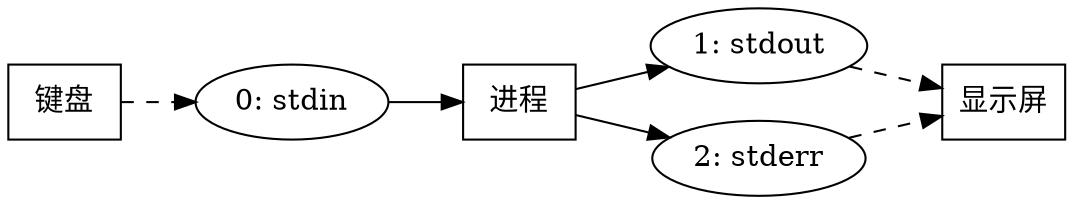 digraph stdio {
	rankdir=LR;
	stdin[label="0: stdin"];
	procedure[label="进程",shape=record];
	stdout[label="1: stdout"];
	stderr[label="2: stderr"];
	keyboard[label="键盘",shape=record];
	screen[label="显示屏",shape=record];
	keyboard -> stdin[style=dashed];
	stdin -> procedure;
	procedure -> stdout;
	procedure -> stderr;
	stdout -> screen[style=dashed];
	stderr -> screen[style=dashed];
}
